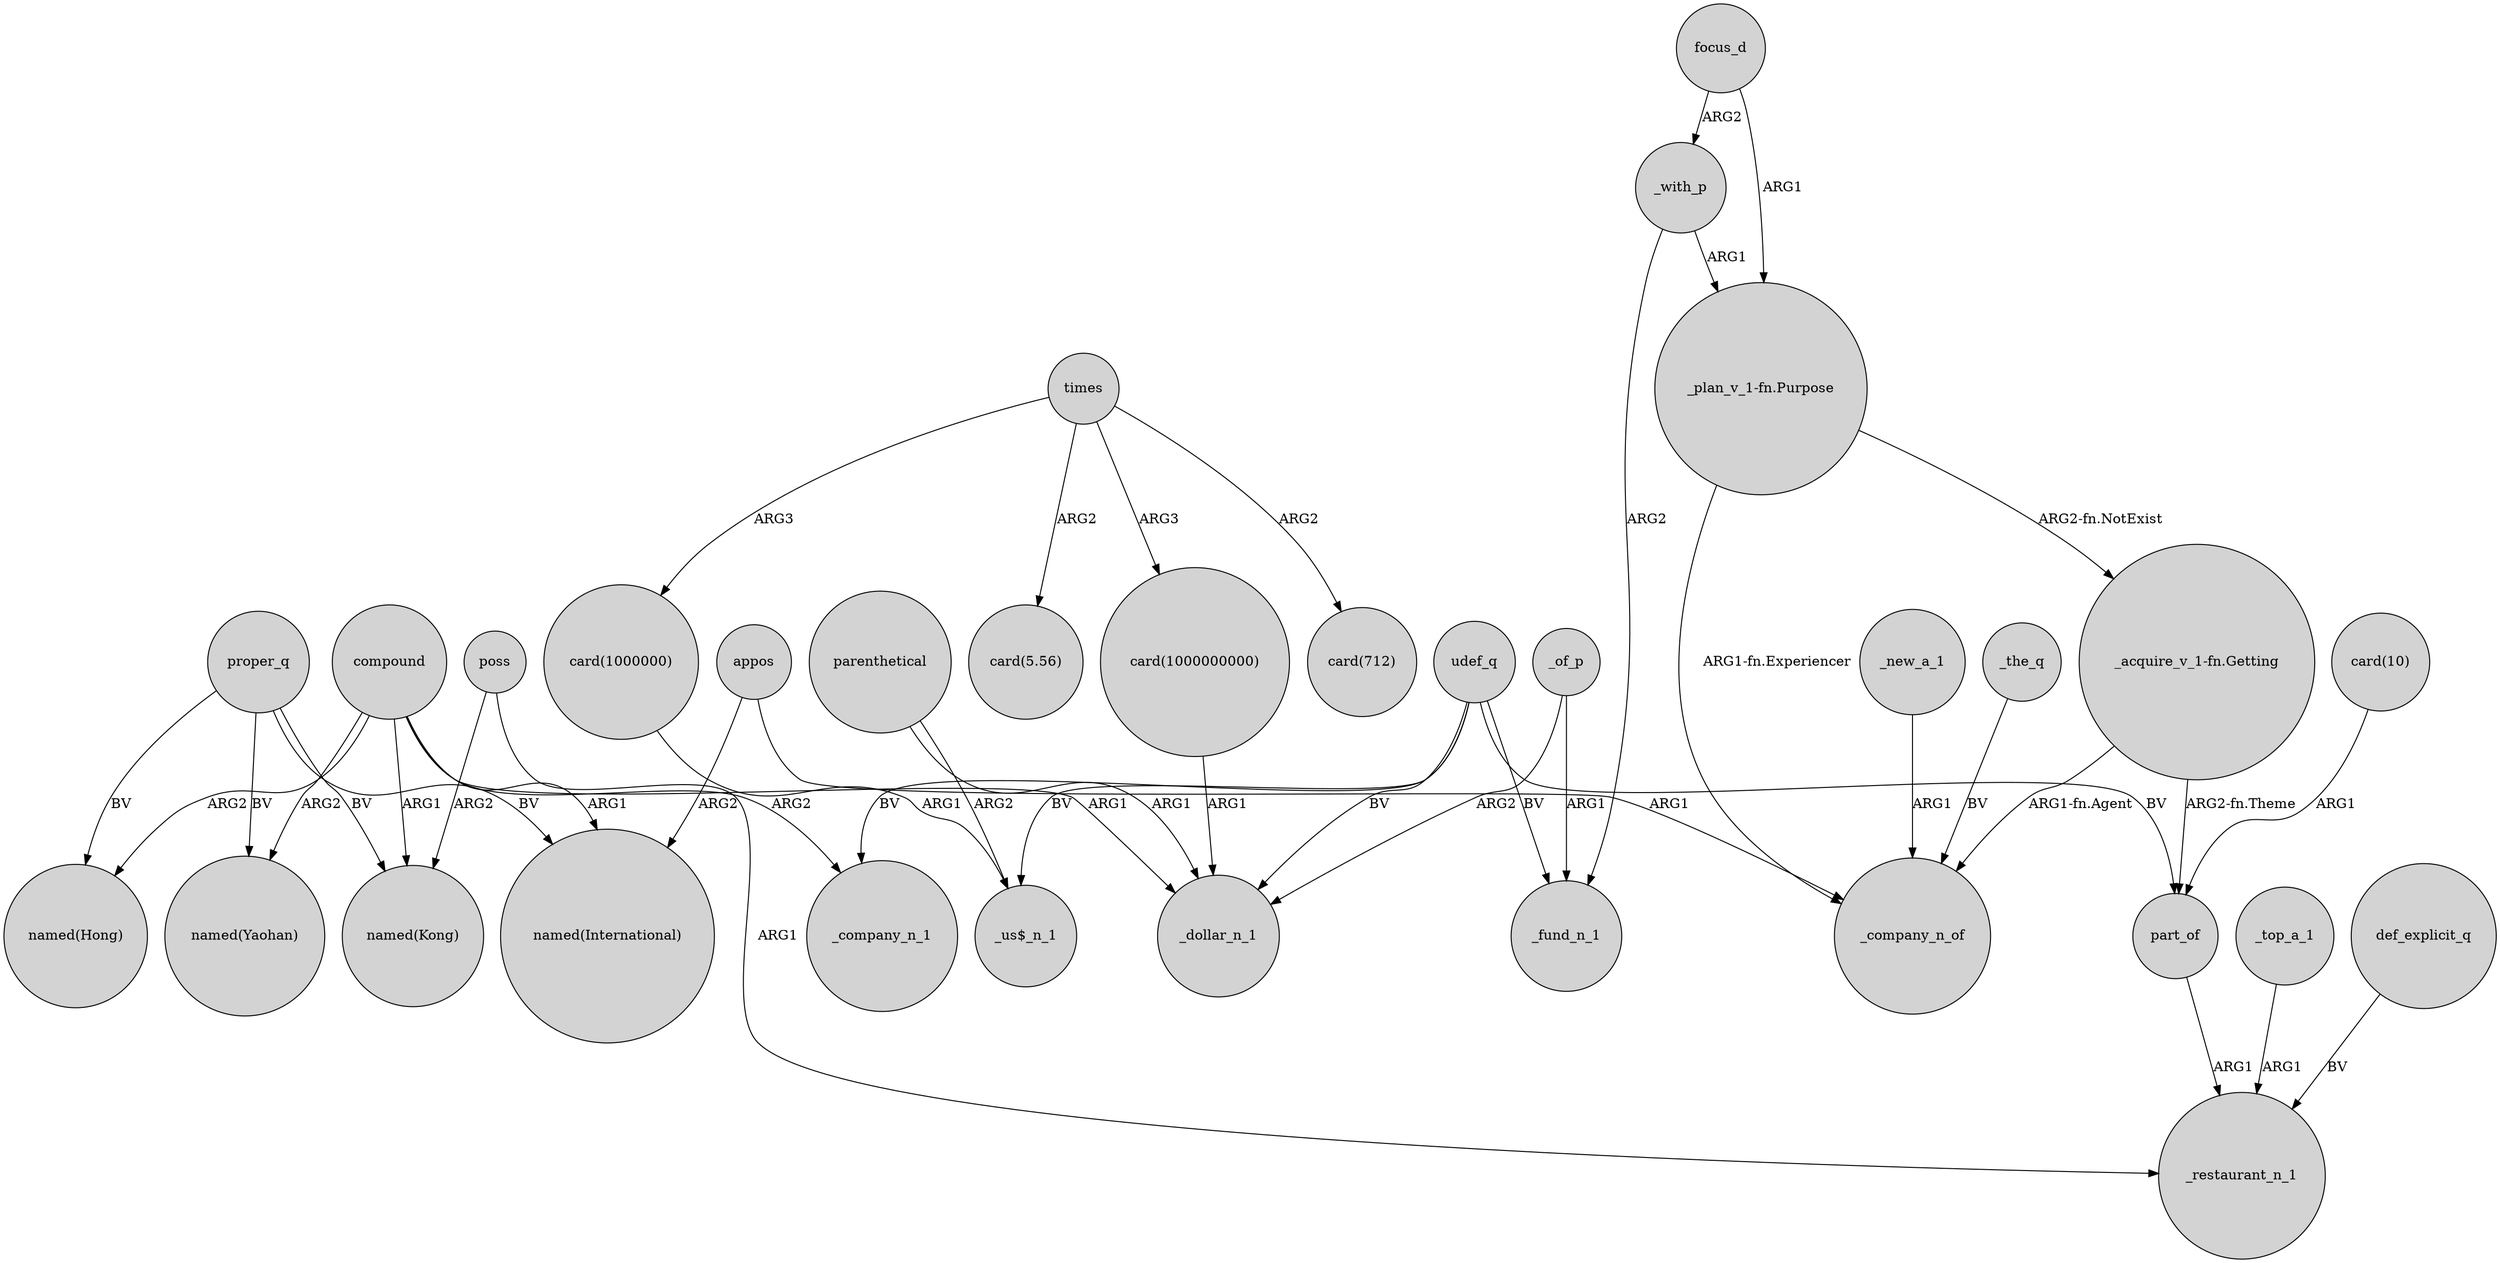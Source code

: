digraph {
	node [shape=circle style=filled]
	compound -> "named(International)" [label=ARG1]
	parenthetical -> _dollar_n_1 [label=ARG1]
	udef_q -> _company_n_1 [label=BV]
	focus_d -> "_plan_v_1-fn.Purpose" [label=ARG1]
	udef_q -> part_of [label=BV]
	compound -> "named(Yaohan)" [label=ARG2]
	"_acquire_v_1-fn.Getting" -> part_of [label="ARG2-fn.Theme"]
	_top_a_1 -> _restaurant_n_1 [label=ARG1]
	udef_q -> "_us$_n_1" [label=BV]
	compound -> _company_n_1 [label=ARG2]
	part_of -> _restaurant_n_1 [label=ARG1]
	"_acquire_v_1-fn.Getting" -> _company_n_of [label="ARG1-fn.Agent"]
	compound -> "named(Hong)" [label=ARG2]
	focus_d -> _with_p [label=ARG2]
	times -> "card(5.56)" [label=ARG2]
	poss -> "named(Kong)" [label=ARG2]
	_with_p -> "_plan_v_1-fn.Purpose" [label=ARG1]
	_the_q -> _company_n_of [label=BV]
	times -> "card(1000000000)" [label=ARG3]
	proper_q -> "named(Hong)" [label=BV]
	compound -> _dollar_n_1 [label=ARG1]
	times -> "card(712)" [label=ARG2]
	"_plan_v_1-fn.Purpose" -> "_acquire_v_1-fn.Getting" [label="ARG2-fn.NotExist"]
	def_explicit_q -> _restaurant_n_1 [label=BV]
	times -> "card(1000000)" [label=ARG3]
	_with_p -> _fund_n_1 [label=ARG2]
	parenthetical -> "_us$_n_1" [label=ARG2]
	proper_q -> "named(Kong)" [label=BV]
	appos -> "named(International)" [label=ARG2]
	udef_q -> _fund_n_1 [label=BV]
	appos -> _company_n_of [label=ARG1]
	"card(10)" -> part_of [label=ARG1]
	"_plan_v_1-fn.Purpose" -> _company_n_of [label="ARG1-fn.Experiencer"]
	_new_a_1 -> _company_n_of [label=ARG1]
	_of_p -> _dollar_n_1 [label=ARG2]
	poss -> _restaurant_n_1 [label=ARG1]
	_of_p -> _fund_n_1 [label=ARG1]
	"card(1000000000)" -> _dollar_n_1 [label=ARG1]
	"card(1000000)" -> "_us$_n_1" [label=ARG1]
	proper_q -> "named(Yaohan)" [label=BV]
	compound -> "named(Kong)" [label=ARG1]
	udef_q -> _dollar_n_1 [label=BV]
	proper_q -> "named(International)" [label=BV]
}
